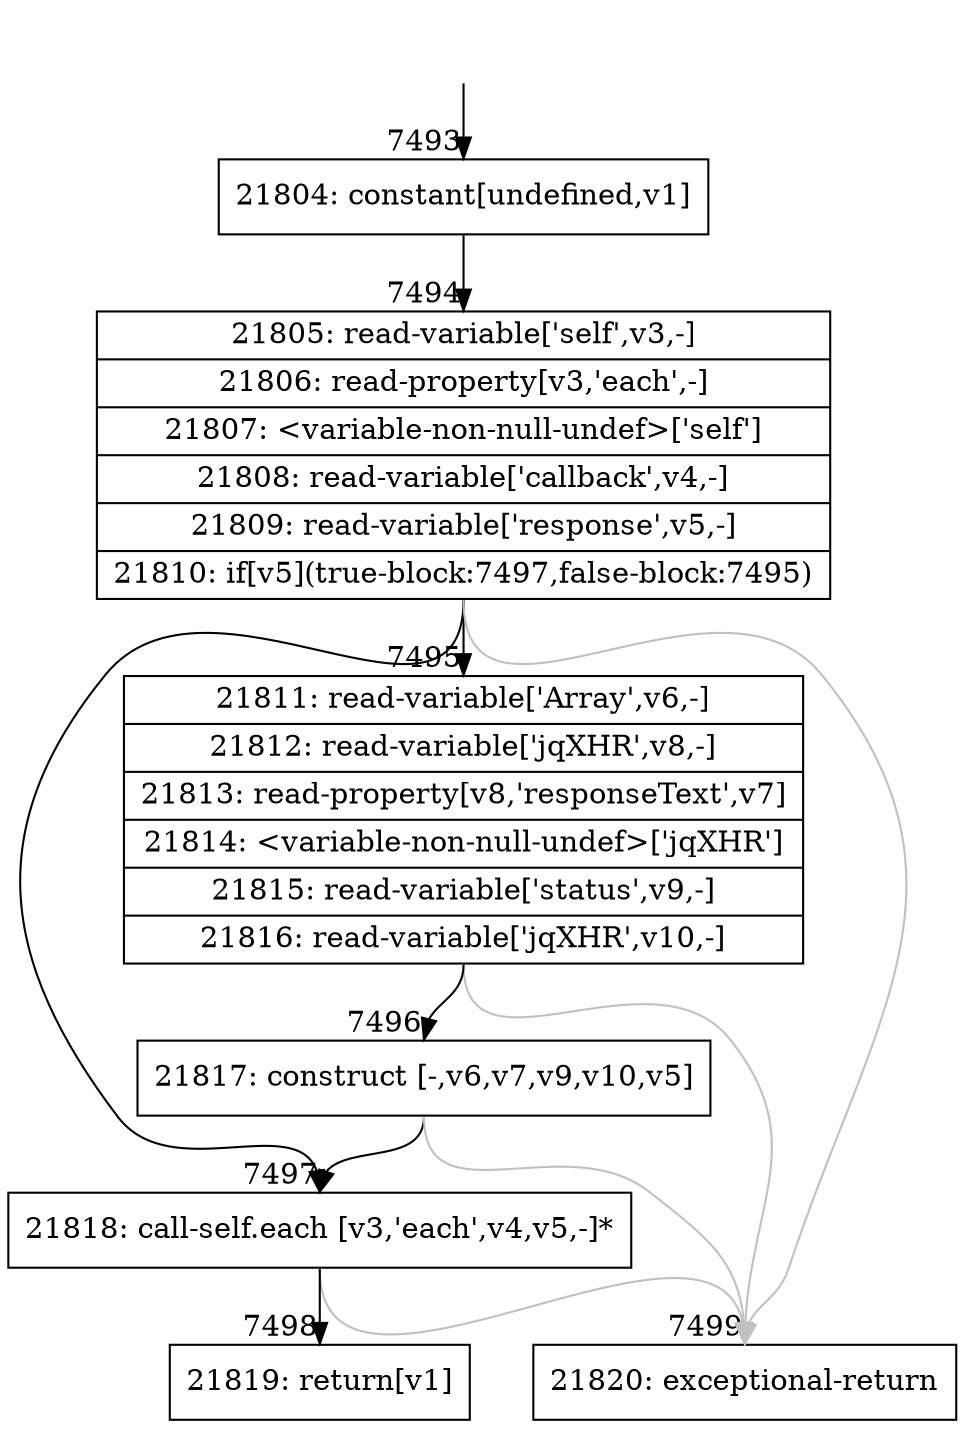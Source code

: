 digraph {
rankdir="TD"
BB_entry475[shape=none,label=""];
BB_entry475 -> BB7493 [tailport=s, headport=n, headlabel="    7493"]
BB7493 [shape=record label="{21804: constant[undefined,v1]}" ] 
BB7493 -> BB7494 [tailport=s, headport=n, headlabel="      7494"]
BB7494 [shape=record label="{21805: read-variable['self',v3,-]|21806: read-property[v3,'each',-]|21807: \<variable-non-null-undef\>['self']|21808: read-variable['callback',v4,-]|21809: read-variable['response',v5,-]|21810: if[v5](true-block:7497,false-block:7495)}" ] 
BB7494 -> BB7497 [tailport=s, headport=n, headlabel="      7497"]
BB7494 -> BB7495 [tailport=s, headport=n, headlabel="      7495"]
BB7494 -> BB7499 [tailport=s, headport=n, color=gray, headlabel="      7499"]
BB7495 [shape=record label="{21811: read-variable['Array',v6,-]|21812: read-variable['jqXHR',v8,-]|21813: read-property[v8,'responseText',v7]|21814: \<variable-non-null-undef\>['jqXHR']|21815: read-variable['status',v9,-]|21816: read-variable['jqXHR',v10,-]}" ] 
BB7495 -> BB7496 [tailport=s, headport=n, headlabel="      7496"]
BB7495 -> BB7499 [tailport=s, headport=n, color=gray]
BB7496 [shape=record label="{21817: construct [-,v6,v7,v9,v10,v5]}" ] 
BB7496 -> BB7497 [tailport=s, headport=n]
BB7496 -> BB7499 [tailport=s, headport=n, color=gray]
BB7497 [shape=record label="{21818: call-self.each [v3,'each',v4,v5,-]*}" ] 
BB7497 -> BB7498 [tailport=s, headport=n, headlabel="      7498"]
BB7497 -> BB7499 [tailport=s, headport=n, color=gray]
BB7498 [shape=record label="{21819: return[v1]}" ] 
BB7499 [shape=record label="{21820: exceptional-return}" ] 
//#$~ 7591
}
